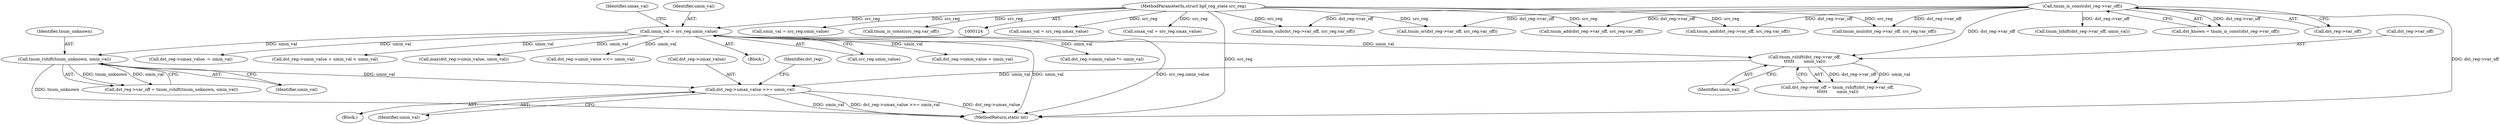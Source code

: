 digraph "0_linux_468f6eafa6c44cb2c5d8aad35e12f06c240a812a@pointer" {
"1000749" [label="(Call,dst_reg->umax_value >>= umin_val)"];
"1000731" [label="(Call,tnum_rshift(dst_reg->var_off,\n\t\t\t\t\t\t       umin_val))"];
"1000191" [label="(Call,tnum_is_const(dst_reg->var_off))"];
"1000173" [label="(Call,umin_val = src_reg.umin_value)"];
"1000128" [label="(MethodParameterIn,struct bpf_reg_state src_reg)"];
"1000741" [label="(Call,tnum_rshift(tnum_unknown, umin_val))"];
"1000727" [label="(Call,dst_reg->var_off = tnum_rshift(dst_reg->var_off,\n\t\t\t\t\t\t       umin_val))"];
"1000345" [label="(Call,dst_reg->umax_value -= umin_val)"];
"1000563" [label="(Call,tnum_or(dst_reg->var_off, src_reg.var_off))"];
"1000741" [label="(Call,tnum_rshift(tnum_unknown, umin_val))"];
"1000236" [label="(Call,dst_reg->umin_value + umin_val < umin_val)"];
"1000185" [label="(Call,tnum_is_const(src_reg.var_off))"];
"1000354" [label="(Call,tnum_sub(dst_reg->var_off, src_reg.var_off))"];
"1000277" [label="(Call,tnum_add(dst_reg->var_off, src_reg.var_off))"];
"1000179" [label="(Identifier,umax_val)"];
"1000574" [label="(Call,max(dst_reg->umin_value, umin_val))"];
"1000732" [label="(Call,dst_reg->var_off)"];
"1000649" [label="(Call,dst_reg->umin_value <<= umin_val)"];
"1000178" [label="(Call,umax_val = src_reg.umax_value)"];
"1000742" [label="(Identifier,tnum_unknown)"];
"1000735" [label="(Identifier,umin_val)"];
"1000168" [label="(Call,smax_val = src_reg.smax_value)"];
"1000686" [label="(Call,tnum_lshift(dst_reg->var_off, umin_val))"];
"1000129" [label="(Block,)"];
"1000474" [label="(Call,tnum_and(dst_reg->var_off, src_reg.var_off))"];
"1000175" [label="(Call,src_reg.umin_value)"];
"1000737" [label="(Call,dst_reg->var_off = tnum_rshift(tnum_unknown, umin_val))"];
"1000743" [label="(Identifier,umin_val)"];
"1000771" [label="(MethodReturn,static int)"];
"1000755" [label="(Identifier,dst_reg)"];
"1000174" [label="(Identifier,umin_val)"];
"1000731" [label="(Call,tnum_rshift(dst_reg->var_off,\n\t\t\t\t\t\t       umin_val))"];
"1000197" [label="(Block,)"];
"1000753" [label="(Identifier,umin_val)"];
"1000750" [label="(Call,dst_reg->umax_value)"];
"1000237" [label="(Call,dst_reg->umin_value + umin_val)"];
"1000163" [label="(Call,smin_val = src_reg.smin_value)"];
"1000406" [label="(Call,dst_reg->umin_value *= umin_val)"];
"1000749" [label="(Call,dst_reg->umax_value >>= umin_val)"];
"1000367" [label="(Call,tnum_mul(dst_reg->var_off, src_reg.var_off))"];
"1000189" [label="(Call,dst_known = tnum_is_const(dst_reg->var_off))"];
"1000191" [label="(Call,tnum_is_const(dst_reg->var_off))"];
"1000173" [label="(Call,umin_val = src_reg.umin_value)"];
"1000128" [label="(MethodParameterIn,struct bpf_reg_state src_reg)"];
"1000192" [label="(Call,dst_reg->var_off)"];
"1000749" -> "1000197"  [label="AST: "];
"1000749" -> "1000753"  [label="CFG: "];
"1000750" -> "1000749"  [label="AST: "];
"1000753" -> "1000749"  [label="AST: "];
"1000755" -> "1000749"  [label="CFG: "];
"1000749" -> "1000771"  [label="DDG: dst_reg->umax_value"];
"1000749" -> "1000771"  [label="DDG: umin_val"];
"1000749" -> "1000771"  [label="DDG: dst_reg->umax_value >>= umin_val"];
"1000731" -> "1000749"  [label="DDG: umin_val"];
"1000741" -> "1000749"  [label="DDG: umin_val"];
"1000731" -> "1000727"  [label="AST: "];
"1000731" -> "1000735"  [label="CFG: "];
"1000732" -> "1000731"  [label="AST: "];
"1000735" -> "1000731"  [label="AST: "];
"1000727" -> "1000731"  [label="CFG: "];
"1000731" -> "1000727"  [label="DDG: dst_reg->var_off"];
"1000731" -> "1000727"  [label="DDG: umin_val"];
"1000191" -> "1000731"  [label="DDG: dst_reg->var_off"];
"1000173" -> "1000731"  [label="DDG: umin_val"];
"1000191" -> "1000189"  [label="AST: "];
"1000191" -> "1000192"  [label="CFG: "];
"1000192" -> "1000191"  [label="AST: "];
"1000189" -> "1000191"  [label="CFG: "];
"1000191" -> "1000771"  [label="DDG: dst_reg->var_off"];
"1000191" -> "1000189"  [label="DDG: dst_reg->var_off"];
"1000191" -> "1000277"  [label="DDG: dst_reg->var_off"];
"1000191" -> "1000354"  [label="DDG: dst_reg->var_off"];
"1000191" -> "1000367"  [label="DDG: dst_reg->var_off"];
"1000191" -> "1000474"  [label="DDG: dst_reg->var_off"];
"1000191" -> "1000563"  [label="DDG: dst_reg->var_off"];
"1000191" -> "1000686"  [label="DDG: dst_reg->var_off"];
"1000173" -> "1000129"  [label="AST: "];
"1000173" -> "1000175"  [label="CFG: "];
"1000174" -> "1000173"  [label="AST: "];
"1000175" -> "1000173"  [label="AST: "];
"1000179" -> "1000173"  [label="CFG: "];
"1000173" -> "1000771"  [label="DDG: umin_val"];
"1000173" -> "1000771"  [label="DDG: src_reg.umin_value"];
"1000128" -> "1000173"  [label="DDG: src_reg"];
"1000173" -> "1000236"  [label="DDG: umin_val"];
"1000173" -> "1000237"  [label="DDG: umin_val"];
"1000173" -> "1000345"  [label="DDG: umin_val"];
"1000173" -> "1000406"  [label="DDG: umin_val"];
"1000173" -> "1000574"  [label="DDG: umin_val"];
"1000173" -> "1000649"  [label="DDG: umin_val"];
"1000173" -> "1000741"  [label="DDG: umin_val"];
"1000128" -> "1000124"  [label="AST: "];
"1000128" -> "1000771"  [label="DDG: src_reg"];
"1000128" -> "1000163"  [label="DDG: src_reg"];
"1000128" -> "1000168"  [label="DDG: src_reg"];
"1000128" -> "1000178"  [label="DDG: src_reg"];
"1000128" -> "1000185"  [label="DDG: src_reg"];
"1000128" -> "1000277"  [label="DDG: src_reg"];
"1000128" -> "1000354"  [label="DDG: src_reg"];
"1000128" -> "1000367"  [label="DDG: src_reg"];
"1000128" -> "1000474"  [label="DDG: src_reg"];
"1000128" -> "1000563"  [label="DDG: src_reg"];
"1000741" -> "1000737"  [label="AST: "];
"1000741" -> "1000743"  [label="CFG: "];
"1000742" -> "1000741"  [label="AST: "];
"1000743" -> "1000741"  [label="AST: "];
"1000737" -> "1000741"  [label="CFG: "];
"1000741" -> "1000771"  [label="DDG: tnum_unknown"];
"1000741" -> "1000737"  [label="DDG: tnum_unknown"];
"1000741" -> "1000737"  [label="DDG: umin_val"];
}
